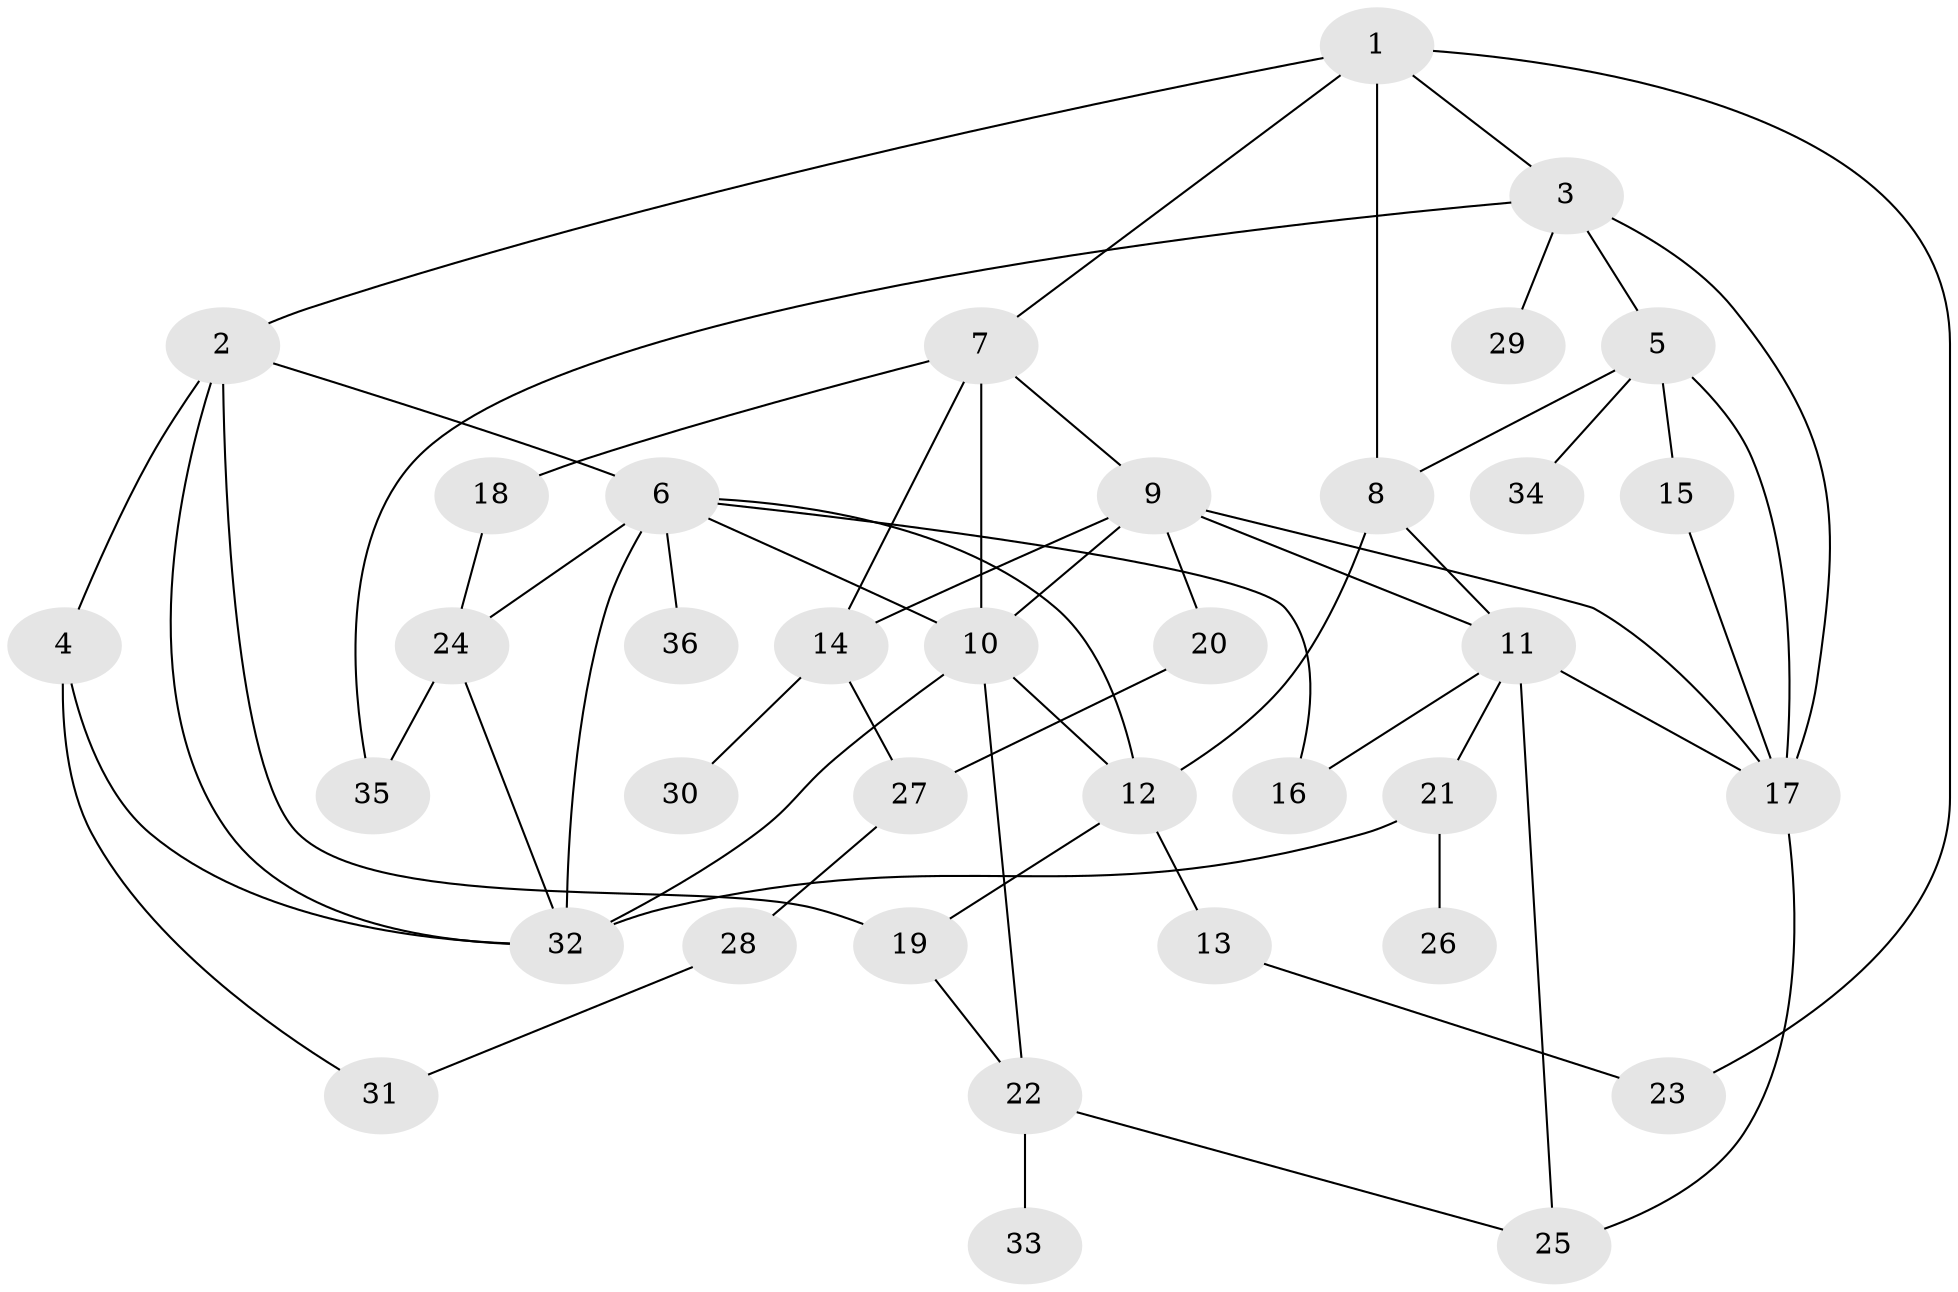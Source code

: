 // original degree distribution, {5: 0.125, 4: 0.1527777777777778, 6: 0.027777777777777776, 7: 0.013888888888888888, 2: 0.2916666666666667, 3: 0.19444444444444445, 1: 0.19444444444444445}
// Generated by graph-tools (version 1.1) at 2025/49/03/04/25 22:49:05]
// undirected, 36 vertices, 61 edges
graph export_dot {
  node [color=gray90,style=filled];
  1;
  2;
  3;
  4;
  5;
  6;
  7;
  8;
  9;
  10;
  11;
  12;
  13;
  14;
  15;
  16;
  17;
  18;
  19;
  20;
  21;
  22;
  23;
  24;
  25;
  26;
  27;
  28;
  29;
  30;
  31;
  32;
  33;
  34;
  35;
  36;
  1 -- 2 [weight=1.0];
  1 -- 3 [weight=1.0];
  1 -- 7 [weight=1.0];
  1 -- 8 [weight=1.0];
  1 -- 23 [weight=1.0];
  2 -- 4 [weight=2.0];
  2 -- 6 [weight=2.0];
  2 -- 19 [weight=1.0];
  2 -- 32 [weight=1.0];
  3 -- 5 [weight=1.0];
  3 -- 17 [weight=2.0];
  3 -- 29 [weight=1.0];
  3 -- 35 [weight=1.0];
  4 -- 31 [weight=1.0];
  4 -- 32 [weight=1.0];
  5 -- 8 [weight=1.0];
  5 -- 15 [weight=1.0];
  5 -- 17 [weight=1.0];
  5 -- 34 [weight=1.0];
  6 -- 10 [weight=1.0];
  6 -- 12 [weight=1.0];
  6 -- 16 [weight=1.0];
  6 -- 24 [weight=1.0];
  6 -- 32 [weight=1.0];
  6 -- 36 [weight=1.0];
  7 -- 9 [weight=1.0];
  7 -- 10 [weight=1.0];
  7 -- 14 [weight=1.0];
  7 -- 18 [weight=1.0];
  8 -- 11 [weight=1.0];
  8 -- 12 [weight=1.0];
  9 -- 10 [weight=1.0];
  9 -- 11 [weight=1.0];
  9 -- 14 [weight=1.0];
  9 -- 17 [weight=1.0];
  9 -- 20 [weight=1.0];
  10 -- 12 [weight=1.0];
  10 -- 22 [weight=1.0];
  10 -- 32 [weight=1.0];
  11 -- 16 [weight=1.0];
  11 -- 17 [weight=1.0];
  11 -- 21 [weight=1.0];
  11 -- 25 [weight=1.0];
  12 -- 13 [weight=1.0];
  12 -- 19 [weight=1.0];
  13 -- 23 [weight=1.0];
  14 -- 27 [weight=1.0];
  14 -- 30 [weight=1.0];
  15 -- 17 [weight=1.0];
  17 -- 25 [weight=1.0];
  18 -- 24 [weight=1.0];
  19 -- 22 [weight=1.0];
  20 -- 27 [weight=1.0];
  21 -- 26 [weight=1.0];
  21 -- 32 [weight=2.0];
  22 -- 25 [weight=1.0];
  22 -- 33 [weight=1.0];
  24 -- 32 [weight=1.0];
  24 -- 35 [weight=1.0];
  27 -- 28 [weight=1.0];
  28 -- 31 [weight=1.0];
}
